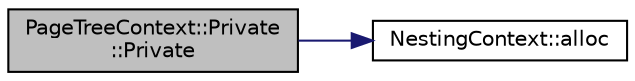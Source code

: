 digraph "PageTreeContext::Private::Private"
{
 // LATEX_PDF_SIZE
  edge [fontname="Helvetica",fontsize="10",labelfontname="Helvetica",labelfontsize="10"];
  node [fontname="Helvetica",fontsize="10",shape=record];
  rankdir="LR";
  Node1 [label="PageTreeContext::Private\l::Private",height=0.2,width=0.4,color="black", fillcolor="grey75", style="filled", fontcolor="black",tooltip=" "];
  Node1 -> Node2 [color="midnightblue",fontsize="10",style="solid",fontname="Helvetica"];
  Node2 [label="NestingContext::alloc",height=0.2,width=0.4,color="black", fillcolor="white", style="filled",URL="$classNestingContext.html#a034e06d9ea3df71185b59c193ea87d9f",tooltip=" "];
}
